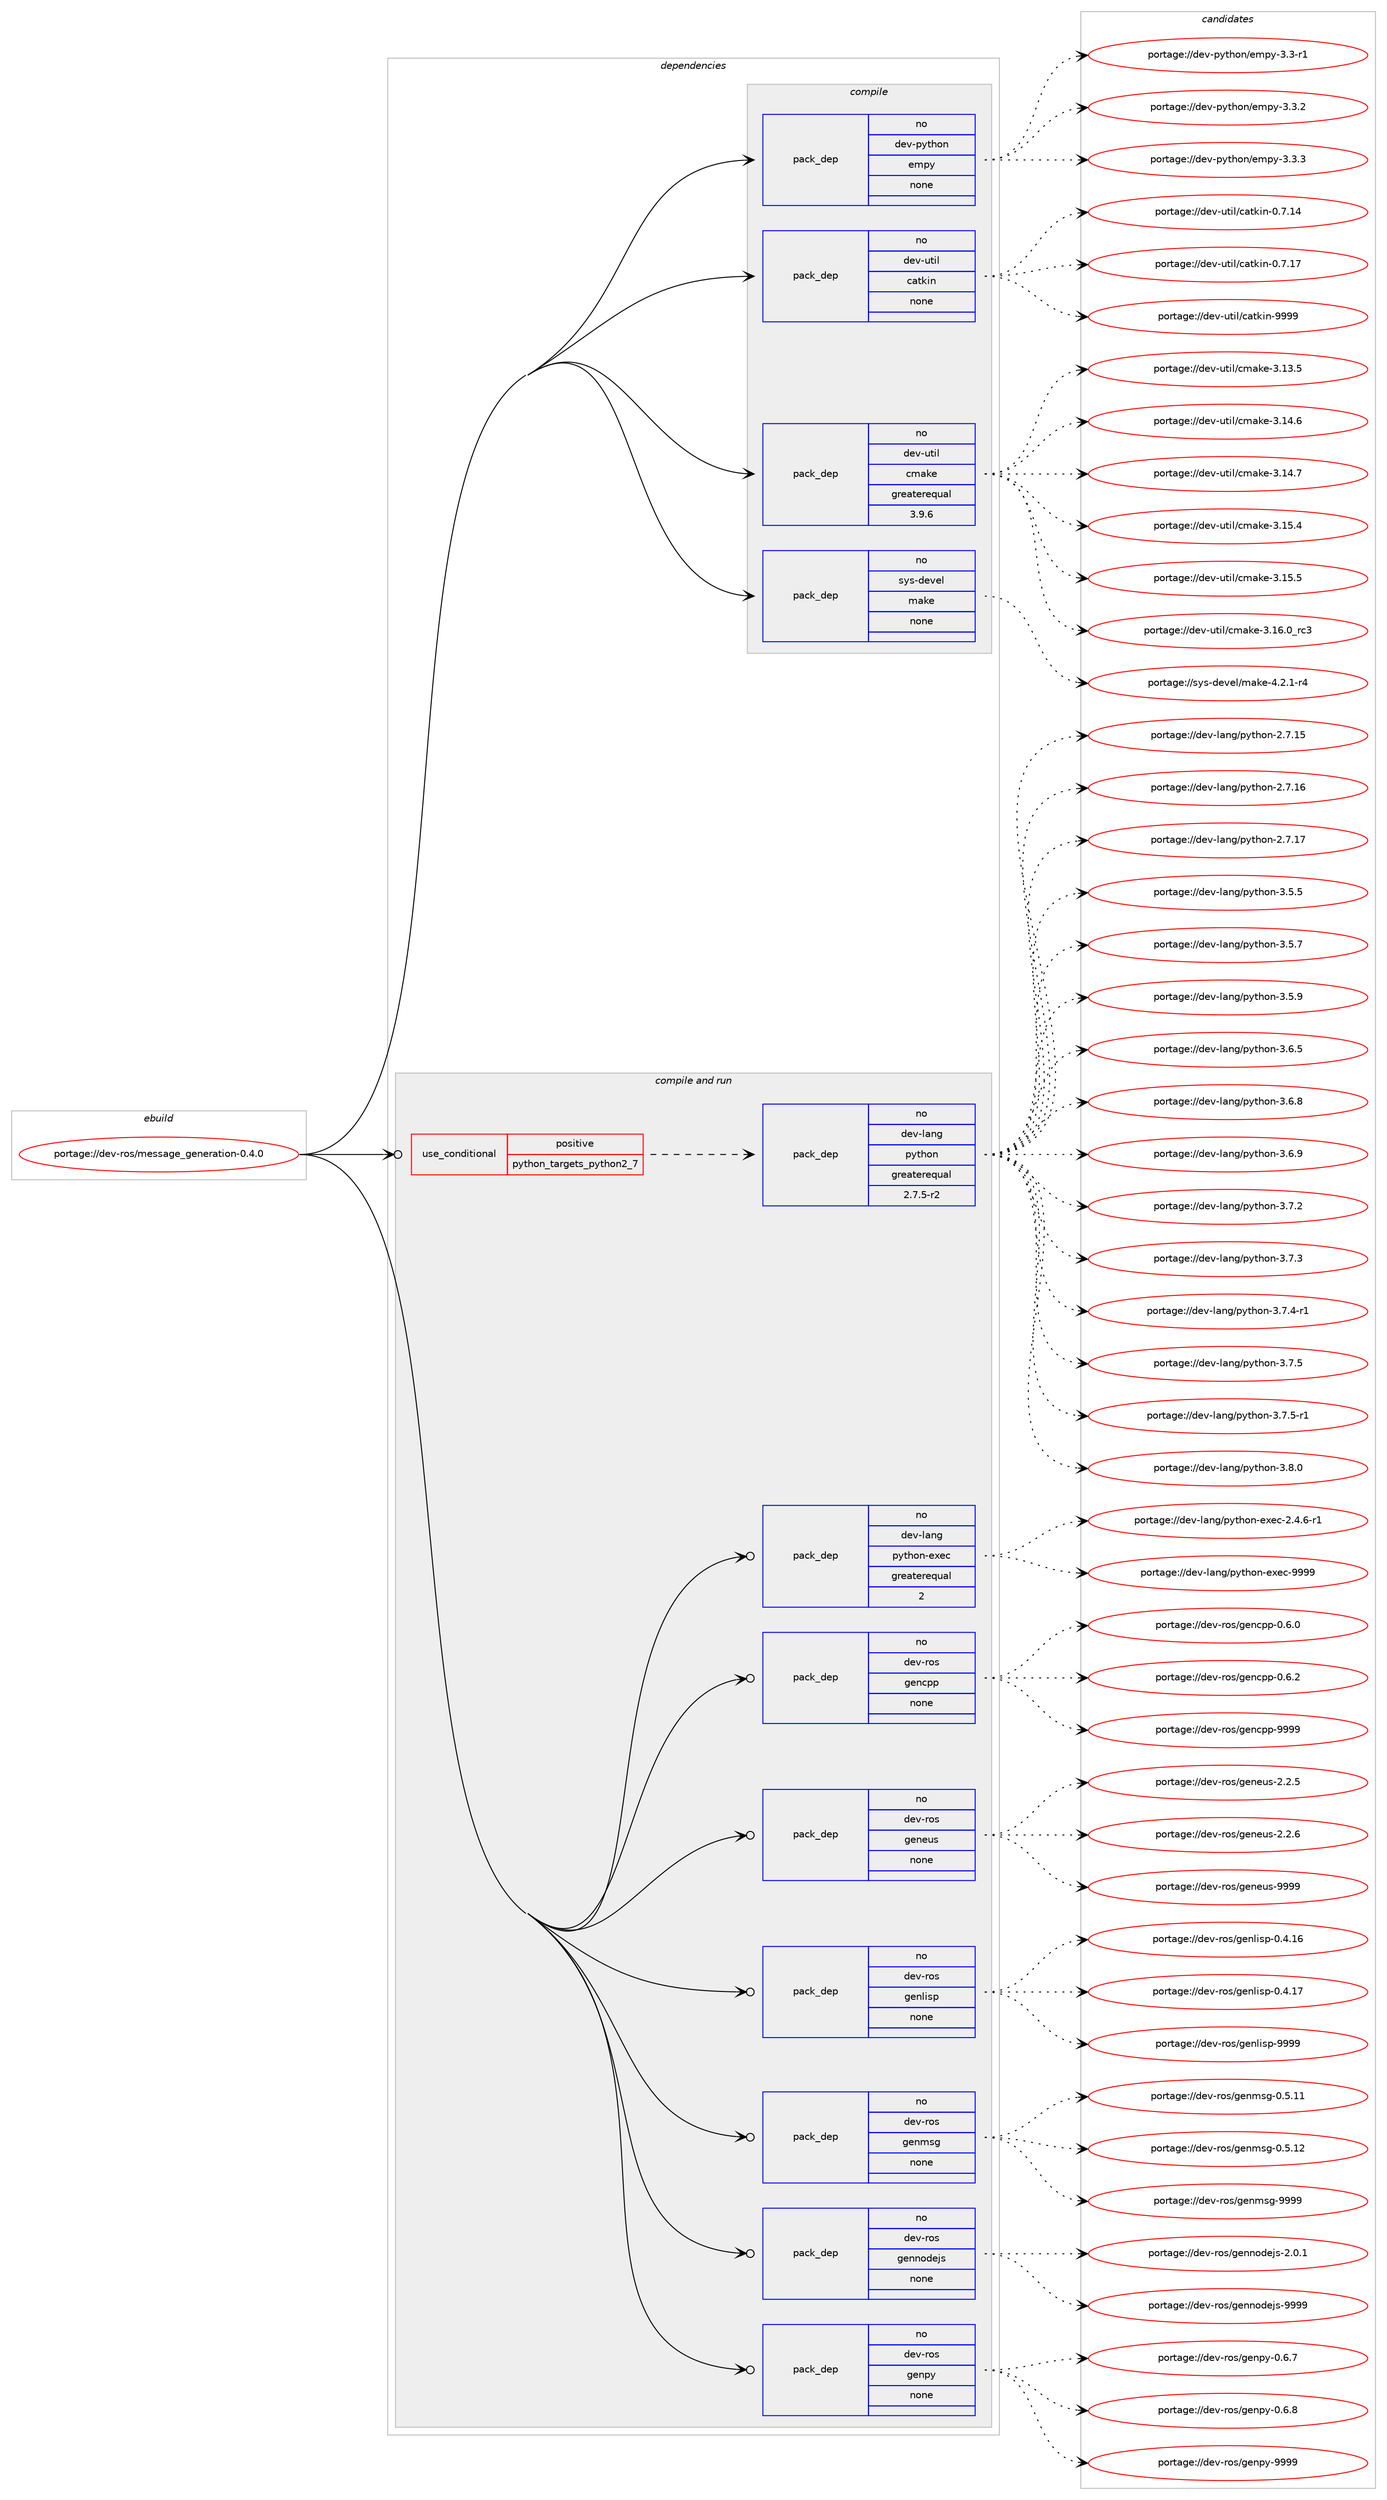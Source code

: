 digraph prolog {

# *************
# Graph options
# *************

newrank=true;
concentrate=true;
compound=true;
graph [rankdir=LR,fontname=Helvetica,fontsize=10,ranksep=1.5];#, ranksep=2.5, nodesep=0.2];
edge  [arrowhead=vee];
node  [fontname=Helvetica,fontsize=10];

# **********
# The ebuild
# **********

subgraph cluster_leftcol {
color=gray;
rank=same;
label=<<i>ebuild</i>>;
id [label="portage://dev-ros/message_generation-0.4.0", color=red, width=4, href="../dev-ros/message_generation-0.4.0.svg"];
}

# ****************
# The dependencies
# ****************

subgraph cluster_midcol {
color=gray;
label=<<i>dependencies</i>>;
subgraph cluster_compile {
fillcolor="#eeeeee";
style=filled;
label=<<i>compile</i>>;
subgraph pack144489 {
dependency191013 [label=<<TABLE BORDER="0" CELLBORDER="1" CELLSPACING="0" CELLPADDING="4" WIDTH="220"><TR><TD ROWSPAN="6" CELLPADDING="30">pack_dep</TD></TR><TR><TD WIDTH="110">no</TD></TR><TR><TD>dev-python</TD></TR><TR><TD>empy</TD></TR><TR><TD>none</TD></TR><TR><TD></TD></TR></TABLE>>, shape=none, color=blue];
}
id:e -> dependency191013:w [weight=20,style="solid",arrowhead="vee"];
subgraph pack144490 {
dependency191014 [label=<<TABLE BORDER="0" CELLBORDER="1" CELLSPACING="0" CELLPADDING="4" WIDTH="220"><TR><TD ROWSPAN="6" CELLPADDING="30">pack_dep</TD></TR><TR><TD WIDTH="110">no</TD></TR><TR><TD>dev-util</TD></TR><TR><TD>catkin</TD></TR><TR><TD>none</TD></TR><TR><TD></TD></TR></TABLE>>, shape=none, color=blue];
}
id:e -> dependency191014:w [weight=20,style="solid",arrowhead="vee"];
subgraph pack144491 {
dependency191015 [label=<<TABLE BORDER="0" CELLBORDER="1" CELLSPACING="0" CELLPADDING="4" WIDTH="220"><TR><TD ROWSPAN="6" CELLPADDING="30">pack_dep</TD></TR><TR><TD WIDTH="110">no</TD></TR><TR><TD>dev-util</TD></TR><TR><TD>cmake</TD></TR><TR><TD>greaterequal</TD></TR><TR><TD>3.9.6</TD></TR></TABLE>>, shape=none, color=blue];
}
id:e -> dependency191015:w [weight=20,style="solid",arrowhead="vee"];
subgraph pack144492 {
dependency191016 [label=<<TABLE BORDER="0" CELLBORDER="1" CELLSPACING="0" CELLPADDING="4" WIDTH="220"><TR><TD ROWSPAN="6" CELLPADDING="30">pack_dep</TD></TR><TR><TD WIDTH="110">no</TD></TR><TR><TD>sys-devel</TD></TR><TR><TD>make</TD></TR><TR><TD>none</TD></TR><TR><TD></TD></TR></TABLE>>, shape=none, color=blue];
}
id:e -> dependency191016:w [weight=20,style="solid",arrowhead="vee"];
}
subgraph cluster_compileandrun {
fillcolor="#eeeeee";
style=filled;
label=<<i>compile and run</i>>;
subgraph cond43094 {
dependency191017 [label=<<TABLE BORDER="0" CELLBORDER="1" CELLSPACING="0" CELLPADDING="4"><TR><TD ROWSPAN="3" CELLPADDING="10">use_conditional</TD></TR><TR><TD>positive</TD></TR><TR><TD>python_targets_python2_7</TD></TR></TABLE>>, shape=none, color=red];
subgraph pack144493 {
dependency191018 [label=<<TABLE BORDER="0" CELLBORDER="1" CELLSPACING="0" CELLPADDING="4" WIDTH="220"><TR><TD ROWSPAN="6" CELLPADDING="30">pack_dep</TD></TR><TR><TD WIDTH="110">no</TD></TR><TR><TD>dev-lang</TD></TR><TR><TD>python</TD></TR><TR><TD>greaterequal</TD></TR><TR><TD>2.7.5-r2</TD></TR></TABLE>>, shape=none, color=blue];
}
dependency191017:e -> dependency191018:w [weight=20,style="dashed",arrowhead="vee"];
}
id:e -> dependency191017:w [weight=20,style="solid",arrowhead="odotvee"];
subgraph pack144494 {
dependency191019 [label=<<TABLE BORDER="0" CELLBORDER="1" CELLSPACING="0" CELLPADDING="4" WIDTH="220"><TR><TD ROWSPAN="6" CELLPADDING="30">pack_dep</TD></TR><TR><TD WIDTH="110">no</TD></TR><TR><TD>dev-lang</TD></TR><TR><TD>python-exec</TD></TR><TR><TD>greaterequal</TD></TR><TR><TD>2</TD></TR></TABLE>>, shape=none, color=blue];
}
id:e -> dependency191019:w [weight=20,style="solid",arrowhead="odotvee"];
subgraph pack144495 {
dependency191020 [label=<<TABLE BORDER="0" CELLBORDER="1" CELLSPACING="0" CELLPADDING="4" WIDTH="220"><TR><TD ROWSPAN="6" CELLPADDING="30">pack_dep</TD></TR><TR><TD WIDTH="110">no</TD></TR><TR><TD>dev-ros</TD></TR><TR><TD>gencpp</TD></TR><TR><TD>none</TD></TR><TR><TD></TD></TR></TABLE>>, shape=none, color=blue];
}
id:e -> dependency191020:w [weight=20,style="solid",arrowhead="odotvee"];
subgraph pack144496 {
dependency191021 [label=<<TABLE BORDER="0" CELLBORDER="1" CELLSPACING="0" CELLPADDING="4" WIDTH="220"><TR><TD ROWSPAN="6" CELLPADDING="30">pack_dep</TD></TR><TR><TD WIDTH="110">no</TD></TR><TR><TD>dev-ros</TD></TR><TR><TD>geneus</TD></TR><TR><TD>none</TD></TR><TR><TD></TD></TR></TABLE>>, shape=none, color=blue];
}
id:e -> dependency191021:w [weight=20,style="solid",arrowhead="odotvee"];
subgraph pack144497 {
dependency191022 [label=<<TABLE BORDER="0" CELLBORDER="1" CELLSPACING="0" CELLPADDING="4" WIDTH="220"><TR><TD ROWSPAN="6" CELLPADDING="30">pack_dep</TD></TR><TR><TD WIDTH="110">no</TD></TR><TR><TD>dev-ros</TD></TR><TR><TD>genlisp</TD></TR><TR><TD>none</TD></TR><TR><TD></TD></TR></TABLE>>, shape=none, color=blue];
}
id:e -> dependency191022:w [weight=20,style="solid",arrowhead="odotvee"];
subgraph pack144498 {
dependency191023 [label=<<TABLE BORDER="0" CELLBORDER="1" CELLSPACING="0" CELLPADDING="4" WIDTH="220"><TR><TD ROWSPAN="6" CELLPADDING="30">pack_dep</TD></TR><TR><TD WIDTH="110">no</TD></TR><TR><TD>dev-ros</TD></TR><TR><TD>genmsg</TD></TR><TR><TD>none</TD></TR><TR><TD></TD></TR></TABLE>>, shape=none, color=blue];
}
id:e -> dependency191023:w [weight=20,style="solid",arrowhead="odotvee"];
subgraph pack144499 {
dependency191024 [label=<<TABLE BORDER="0" CELLBORDER="1" CELLSPACING="0" CELLPADDING="4" WIDTH="220"><TR><TD ROWSPAN="6" CELLPADDING="30">pack_dep</TD></TR><TR><TD WIDTH="110">no</TD></TR><TR><TD>dev-ros</TD></TR><TR><TD>gennodejs</TD></TR><TR><TD>none</TD></TR><TR><TD></TD></TR></TABLE>>, shape=none, color=blue];
}
id:e -> dependency191024:w [weight=20,style="solid",arrowhead="odotvee"];
subgraph pack144500 {
dependency191025 [label=<<TABLE BORDER="0" CELLBORDER="1" CELLSPACING="0" CELLPADDING="4" WIDTH="220"><TR><TD ROWSPAN="6" CELLPADDING="30">pack_dep</TD></TR><TR><TD WIDTH="110">no</TD></TR><TR><TD>dev-ros</TD></TR><TR><TD>genpy</TD></TR><TR><TD>none</TD></TR><TR><TD></TD></TR></TABLE>>, shape=none, color=blue];
}
id:e -> dependency191025:w [weight=20,style="solid",arrowhead="odotvee"];
}
subgraph cluster_run {
fillcolor="#eeeeee";
style=filled;
label=<<i>run</i>>;
}
}

# **************
# The candidates
# **************

subgraph cluster_choices {
rank=same;
color=gray;
label=<<i>candidates</i>>;

subgraph choice144489 {
color=black;
nodesep=1;
choiceportage1001011184511212111610411111047101109112121455146514511449 [label="portage://dev-python/empy-3.3-r1", color=red, width=4,href="../dev-python/empy-3.3-r1.svg"];
choiceportage1001011184511212111610411111047101109112121455146514650 [label="portage://dev-python/empy-3.3.2", color=red, width=4,href="../dev-python/empy-3.3.2.svg"];
choiceportage1001011184511212111610411111047101109112121455146514651 [label="portage://dev-python/empy-3.3.3", color=red, width=4,href="../dev-python/empy-3.3.3.svg"];
dependency191013:e -> choiceportage1001011184511212111610411111047101109112121455146514511449:w [style=dotted,weight="100"];
dependency191013:e -> choiceportage1001011184511212111610411111047101109112121455146514650:w [style=dotted,weight="100"];
dependency191013:e -> choiceportage1001011184511212111610411111047101109112121455146514651:w [style=dotted,weight="100"];
}
subgraph choice144490 {
color=black;
nodesep=1;
choiceportage1001011184511711610510847999711610710511045484655464952 [label="portage://dev-util/catkin-0.7.14", color=red, width=4,href="../dev-util/catkin-0.7.14.svg"];
choiceportage1001011184511711610510847999711610710511045484655464955 [label="portage://dev-util/catkin-0.7.17", color=red, width=4,href="../dev-util/catkin-0.7.17.svg"];
choiceportage100101118451171161051084799971161071051104557575757 [label="portage://dev-util/catkin-9999", color=red, width=4,href="../dev-util/catkin-9999.svg"];
dependency191014:e -> choiceportage1001011184511711610510847999711610710511045484655464952:w [style=dotted,weight="100"];
dependency191014:e -> choiceportage1001011184511711610510847999711610710511045484655464955:w [style=dotted,weight="100"];
dependency191014:e -> choiceportage100101118451171161051084799971161071051104557575757:w [style=dotted,weight="100"];
}
subgraph choice144491 {
color=black;
nodesep=1;
choiceportage1001011184511711610510847991099710710145514649514653 [label="portage://dev-util/cmake-3.13.5", color=red, width=4,href="../dev-util/cmake-3.13.5.svg"];
choiceportage1001011184511711610510847991099710710145514649524654 [label="portage://dev-util/cmake-3.14.6", color=red, width=4,href="../dev-util/cmake-3.14.6.svg"];
choiceportage1001011184511711610510847991099710710145514649524655 [label="portage://dev-util/cmake-3.14.7", color=red, width=4,href="../dev-util/cmake-3.14.7.svg"];
choiceportage1001011184511711610510847991099710710145514649534652 [label="portage://dev-util/cmake-3.15.4", color=red, width=4,href="../dev-util/cmake-3.15.4.svg"];
choiceportage1001011184511711610510847991099710710145514649534653 [label="portage://dev-util/cmake-3.15.5", color=red, width=4,href="../dev-util/cmake-3.15.5.svg"];
choiceportage1001011184511711610510847991099710710145514649544648951149951 [label="portage://dev-util/cmake-3.16.0_rc3", color=red, width=4,href="../dev-util/cmake-3.16.0_rc3.svg"];
dependency191015:e -> choiceportage1001011184511711610510847991099710710145514649514653:w [style=dotted,weight="100"];
dependency191015:e -> choiceportage1001011184511711610510847991099710710145514649524654:w [style=dotted,weight="100"];
dependency191015:e -> choiceportage1001011184511711610510847991099710710145514649524655:w [style=dotted,weight="100"];
dependency191015:e -> choiceportage1001011184511711610510847991099710710145514649534652:w [style=dotted,weight="100"];
dependency191015:e -> choiceportage1001011184511711610510847991099710710145514649534653:w [style=dotted,weight="100"];
dependency191015:e -> choiceportage1001011184511711610510847991099710710145514649544648951149951:w [style=dotted,weight="100"];
}
subgraph choice144492 {
color=black;
nodesep=1;
choiceportage1151211154510010111810110847109971071014552465046494511452 [label="portage://sys-devel/make-4.2.1-r4", color=red, width=4,href="../sys-devel/make-4.2.1-r4.svg"];
dependency191016:e -> choiceportage1151211154510010111810110847109971071014552465046494511452:w [style=dotted,weight="100"];
}
subgraph choice144493 {
color=black;
nodesep=1;
choiceportage10010111845108971101034711212111610411111045504655464953 [label="portage://dev-lang/python-2.7.15", color=red, width=4,href="../dev-lang/python-2.7.15.svg"];
choiceportage10010111845108971101034711212111610411111045504655464954 [label="portage://dev-lang/python-2.7.16", color=red, width=4,href="../dev-lang/python-2.7.16.svg"];
choiceportage10010111845108971101034711212111610411111045504655464955 [label="portage://dev-lang/python-2.7.17", color=red, width=4,href="../dev-lang/python-2.7.17.svg"];
choiceportage100101118451089711010347112121116104111110455146534653 [label="portage://dev-lang/python-3.5.5", color=red, width=4,href="../dev-lang/python-3.5.5.svg"];
choiceportage100101118451089711010347112121116104111110455146534655 [label="portage://dev-lang/python-3.5.7", color=red, width=4,href="../dev-lang/python-3.5.7.svg"];
choiceportage100101118451089711010347112121116104111110455146534657 [label="portage://dev-lang/python-3.5.9", color=red, width=4,href="../dev-lang/python-3.5.9.svg"];
choiceportage100101118451089711010347112121116104111110455146544653 [label="portage://dev-lang/python-3.6.5", color=red, width=4,href="../dev-lang/python-3.6.5.svg"];
choiceportage100101118451089711010347112121116104111110455146544656 [label="portage://dev-lang/python-3.6.8", color=red, width=4,href="../dev-lang/python-3.6.8.svg"];
choiceportage100101118451089711010347112121116104111110455146544657 [label="portage://dev-lang/python-3.6.9", color=red, width=4,href="../dev-lang/python-3.6.9.svg"];
choiceportage100101118451089711010347112121116104111110455146554650 [label="portage://dev-lang/python-3.7.2", color=red, width=4,href="../dev-lang/python-3.7.2.svg"];
choiceportage100101118451089711010347112121116104111110455146554651 [label="portage://dev-lang/python-3.7.3", color=red, width=4,href="../dev-lang/python-3.7.3.svg"];
choiceportage1001011184510897110103471121211161041111104551465546524511449 [label="portage://dev-lang/python-3.7.4-r1", color=red, width=4,href="../dev-lang/python-3.7.4-r1.svg"];
choiceportage100101118451089711010347112121116104111110455146554653 [label="portage://dev-lang/python-3.7.5", color=red, width=4,href="../dev-lang/python-3.7.5.svg"];
choiceportage1001011184510897110103471121211161041111104551465546534511449 [label="portage://dev-lang/python-3.7.5-r1", color=red, width=4,href="../dev-lang/python-3.7.5-r1.svg"];
choiceportage100101118451089711010347112121116104111110455146564648 [label="portage://dev-lang/python-3.8.0", color=red, width=4,href="../dev-lang/python-3.8.0.svg"];
dependency191018:e -> choiceportage10010111845108971101034711212111610411111045504655464953:w [style=dotted,weight="100"];
dependency191018:e -> choiceportage10010111845108971101034711212111610411111045504655464954:w [style=dotted,weight="100"];
dependency191018:e -> choiceportage10010111845108971101034711212111610411111045504655464955:w [style=dotted,weight="100"];
dependency191018:e -> choiceportage100101118451089711010347112121116104111110455146534653:w [style=dotted,weight="100"];
dependency191018:e -> choiceportage100101118451089711010347112121116104111110455146534655:w [style=dotted,weight="100"];
dependency191018:e -> choiceportage100101118451089711010347112121116104111110455146534657:w [style=dotted,weight="100"];
dependency191018:e -> choiceportage100101118451089711010347112121116104111110455146544653:w [style=dotted,weight="100"];
dependency191018:e -> choiceportage100101118451089711010347112121116104111110455146544656:w [style=dotted,weight="100"];
dependency191018:e -> choiceportage100101118451089711010347112121116104111110455146544657:w [style=dotted,weight="100"];
dependency191018:e -> choiceportage100101118451089711010347112121116104111110455146554650:w [style=dotted,weight="100"];
dependency191018:e -> choiceportage100101118451089711010347112121116104111110455146554651:w [style=dotted,weight="100"];
dependency191018:e -> choiceportage1001011184510897110103471121211161041111104551465546524511449:w [style=dotted,weight="100"];
dependency191018:e -> choiceportage100101118451089711010347112121116104111110455146554653:w [style=dotted,weight="100"];
dependency191018:e -> choiceportage1001011184510897110103471121211161041111104551465546534511449:w [style=dotted,weight="100"];
dependency191018:e -> choiceportage100101118451089711010347112121116104111110455146564648:w [style=dotted,weight="100"];
}
subgraph choice144494 {
color=black;
nodesep=1;
choiceportage10010111845108971101034711212111610411111045101120101994550465246544511449 [label="portage://dev-lang/python-exec-2.4.6-r1", color=red, width=4,href="../dev-lang/python-exec-2.4.6-r1.svg"];
choiceportage10010111845108971101034711212111610411111045101120101994557575757 [label="portage://dev-lang/python-exec-9999", color=red, width=4,href="../dev-lang/python-exec-9999.svg"];
dependency191019:e -> choiceportage10010111845108971101034711212111610411111045101120101994550465246544511449:w [style=dotted,weight="100"];
dependency191019:e -> choiceportage10010111845108971101034711212111610411111045101120101994557575757:w [style=dotted,weight="100"];
}
subgraph choice144495 {
color=black;
nodesep=1;
choiceportage100101118451141111154710310111099112112454846544648 [label="portage://dev-ros/gencpp-0.6.0", color=red, width=4,href="../dev-ros/gencpp-0.6.0.svg"];
choiceportage100101118451141111154710310111099112112454846544650 [label="portage://dev-ros/gencpp-0.6.2", color=red, width=4,href="../dev-ros/gencpp-0.6.2.svg"];
choiceportage1001011184511411111547103101110991121124557575757 [label="portage://dev-ros/gencpp-9999", color=red, width=4,href="../dev-ros/gencpp-9999.svg"];
dependency191020:e -> choiceportage100101118451141111154710310111099112112454846544648:w [style=dotted,weight="100"];
dependency191020:e -> choiceportage100101118451141111154710310111099112112454846544650:w [style=dotted,weight="100"];
dependency191020:e -> choiceportage1001011184511411111547103101110991121124557575757:w [style=dotted,weight="100"];
}
subgraph choice144496 {
color=black;
nodesep=1;
choiceportage1001011184511411111547103101110101117115455046504653 [label="portage://dev-ros/geneus-2.2.5", color=red, width=4,href="../dev-ros/geneus-2.2.5.svg"];
choiceportage1001011184511411111547103101110101117115455046504654 [label="portage://dev-ros/geneus-2.2.6", color=red, width=4,href="../dev-ros/geneus-2.2.6.svg"];
choiceportage10010111845114111115471031011101011171154557575757 [label="portage://dev-ros/geneus-9999", color=red, width=4,href="../dev-ros/geneus-9999.svg"];
dependency191021:e -> choiceportage1001011184511411111547103101110101117115455046504653:w [style=dotted,weight="100"];
dependency191021:e -> choiceportage1001011184511411111547103101110101117115455046504654:w [style=dotted,weight="100"];
dependency191021:e -> choiceportage10010111845114111115471031011101011171154557575757:w [style=dotted,weight="100"];
}
subgraph choice144497 {
color=black;
nodesep=1;
choiceportage100101118451141111154710310111010810511511245484652464954 [label="portage://dev-ros/genlisp-0.4.16", color=red, width=4,href="../dev-ros/genlisp-0.4.16.svg"];
choiceportage100101118451141111154710310111010810511511245484652464955 [label="portage://dev-ros/genlisp-0.4.17", color=red, width=4,href="../dev-ros/genlisp-0.4.17.svg"];
choiceportage10010111845114111115471031011101081051151124557575757 [label="portage://dev-ros/genlisp-9999", color=red, width=4,href="../dev-ros/genlisp-9999.svg"];
dependency191022:e -> choiceportage100101118451141111154710310111010810511511245484652464954:w [style=dotted,weight="100"];
dependency191022:e -> choiceportage100101118451141111154710310111010810511511245484652464955:w [style=dotted,weight="100"];
dependency191022:e -> choiceportage10010111845114111115471031011101081051151124557575757:w [style=dotted,weight="100"];
}
subgraph choice144498 {
color=black;
nodesep=1;
choiceportage100101118451141111154710310111010911510345484653464949 [label="portage://dev-ros/genmsg-0.5.11", color=red, width=4,href="../dev-ros/genmsg-0.5.11.svg"];
choiceportage100101118451141111154710310111010911510345484653464950 [label="portage://dev-ros/genmsg-0.5.12", color=red, width=4,href="../dev-ros/genmsg-0.5.12.svg"];
choiceportage10010111845114111115471031011101091151034557575757 [label="portage://dev-ros/genmsg-9999", color=red, width=4,href="../dev-ros/genmsg-9999.svg"];
dependency191023:e -> choiceportage100101118451141111154710310111010911510345484653464949:w [style=dotted,weight="100"];
dependency191023:e -> choiceportage100101118451141111154710310111010911510345484653464950:w [style=dotted,weight="100"];
dependency191023:e -> choiceportage10010111845114111115471031011101091151034557575757:w [style=dotted,weight="100"];
}
subgraph choice144499 {
color=black;
nodesep=1;
choiceportage1001011184511411111547103101110110111100101106115455046484649 [label="portage://dev-ros/gennodejs-2.0.1", color=red, width=4,href="../dev-ros/gennodejs-2.0.1.svg"];
choiceportage10010111845114111115471031011101101111001011061154557575757 [label="portage://dev-ros/gennodejs-9999", color=red, width=4,href="../dev-ros/gennodejs-9999.svg"];
dependency191024:e -> choiceportage1001011184511411111547103101110110111100101106115455046484649:w [style=dotted,weight="100"];
dependency191024:e -> choiceportage10010111845114111115471031011101101111001011061154557575757:w [style=dotted,weight="100"];
}
subgraph choice144500 {
color=black;
nodesep=1;
choiceportage1001011184511411111547103101110112121454846544655 [label="portage://dev-ros/genpy-0.6.7", color=red, width=4,href="../dev-ros/genpy-0.6.7.svg"];
choiceportage1001011184511411111547103101110112121454846544656 [label="portage://dev-ros/genpy-0.6.8", color=red, width=4,href="../dev-ros/genpy-0.6.8.svg"];
choiceportage10010111845114111115471031011101121214557575757 [label="portage://dev-ros/genpy-9999", color=red, width=4,href="../dev-ros/genpy-9999.svg"];
dependency191025:e -> choiceportage1001011184511411111547103101110112121454846544655:w [style=dotted,weight="100"];
dependency191025:e -> choiceportage1001011184511411111547103101110112121454846544656:w [style=dotted,weight="100"];
dependency191025:e -> choiceportage10010111845114111115471031011101121214557575757:w [style=dotted,weight="100"];
}
}

}
